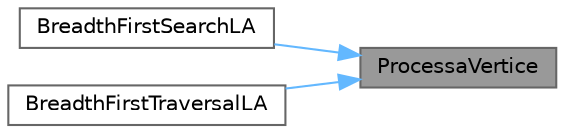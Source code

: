 digraph "ProcessaVertice"
{
 // LATEX_PDF_SIZE
  bgcolor="transparent";
  edge [fontname=Helvetica,fontsize=10,labelfontname=Helvetica,labelfontsize=10];
  node [fontname=Helvetica,fontsize=10,shape=box,height=0.2,width=0.4];
  rankdir="RL";
  Node1 [id="Node000001",label="ProcessaVertice",height=0.2,width=0.4,color="gray40", fillcolor="grey60", style="filled", fontcolor="black",tooltip=" "];
  Node1 -> Node2 [id="edge3_Node000001_Node000002",dir="back",color="steelblue1",style="solid",tooltip=" "];
  Node2 [id="Node000002",label="BreadthFirstSearchLA",height=0.2,width=0.4,color="grey40", fillcolor="white", style="filled",URL="$_grafo_8c.html#a346fdead5ba51319b7ca03736fbb60ba",tooltip=" "];
  Node1 -> Node3 [id="edge4_Node000001_Node000003",dir="back",color="steelblue1",style="solid",tooltip=" "];
  Node3 [id="Node000003",label="BreadthFirstTraversalLA",height=0.2,width=0.4,color="grey40", fillcolor="white", style="filled",URL="$_grafo_8c.html#abc313ae9f7772ffafe66900ea1f67a41",tooltip=" "];
}
